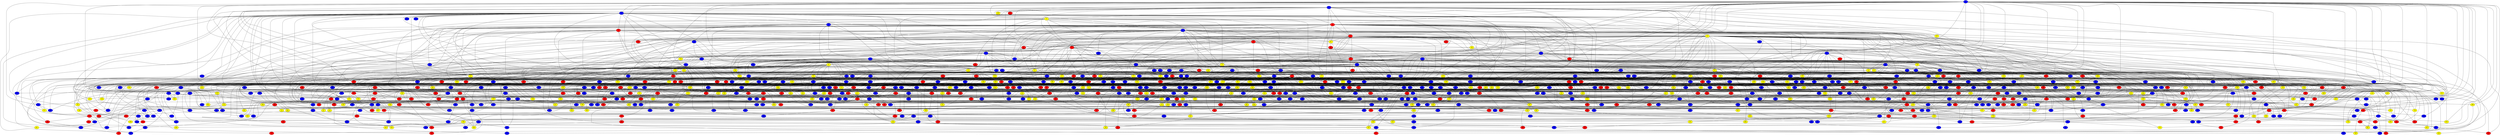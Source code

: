 graph {
0 [style = filled fillcolor = blue];
1 [style = filled fillcolor = blue];
2 [style = filled fillcolor = blue];
3 [style = filled fillcolor = yellow];
4 [style = filled fillcolor = red];
5 [style = filled fillcolor = blue];
6 [style = filled fillcolor = yellow];
7 [style = filled fillcolor = blue];
8 [style = filled fillcolor = red];
9 [style = filled fillcolor = red];
10 [style = filled fillcolor = blue];
11 [style = filled fillcolor = yellow];
12 [style = filled fillcolor = yellow];
13 [style = filled fillcolor = red];
14 [style = filled fillcolor = red];
15 [style = filled fillcolor = yellow];
16 [style = filled fillcolor = blue];
17 [style = filled fillcolor = red];
18 [style = filled fillcolor = blue];
19 [style = filled fillcolor = blue];
20 [style = filled fillcolor = blue];
21 [style = filled fillcolor = yellow];
22 [style = filled fillcolor = blue];
23 [style = filled fillcolor = red];
24 [style = filled fillcolor = blue];
25 [style = filled fillcolor = red];
26 [style = filled fillcolor = blue];
27 [style = filled fillcolor = blue];
28 [style = filled fillcolor = blue];
29 [style = filled fillcolor = blue];
30 [style = filled fillcolor = blue];
31 [style = filled fillcolor = yellow];
32 [style = filled fillcolor = red];
33 [style = filled fillcolor = yellow];
34 [style = filled fillcolor = blue];
35 [style = filled fillcolor = blue];
36 [style = filled fillcolor = blue];
37 [style = filled fillcolor = blue];
38 [style = filled fillcolor = blue];
39 [style = filled fillcolor = blue];
40 [style = filled fillcolor = yellow];
41 [style = filled fillcolor = yellow];
42 [style = filled fillcolor = blue];
43 [style = filled fillcolor = yellow];
44 [style = filled fillcolor = blue];
45 [style = filled fillcolor = red];
46 [style = filled fillcolor = blue];
47 [style = filled fillcolor = red];
48 [style = filled fillcolor = blue];
49 [style = filled fillcolor = red];
50 [style = filled fillcolor = yellow];
51 [style = filled fillcolor = blue];
52 [style = filled fillcolor = blue];
53 [style = filled fillcolor = yellow];
54 [style = filled fillcolor = red];
55 [style = filled fillcolor = yellow];
56 [style = filled fillcolor = yellow];
57 [style = filled fillcolor = blue];
58 [style = filled fillcolor = red];
59 [style = filled fillcolor = red];
60 [style = filled fillcolor = blue];
61 [style = filled fillcolor = red];
62 [style = filled fillcolor = blue];
63 [style = filled fillcolor = yellow];
64 [style = filled fillcolor = red];
65 [style = filled fillcolor = red];
66 [style = filled fillcolor = yellow];
67 [style = filled fillcolor = blue];
68 [style = filled fillcolor = blue];
69 [style = filled fillcolor = yellow];
70 [style = filled fillcolor = blue];
71 [style = filled fillcolor = red];
72 [style = filled fillcolor = red];
73 [style = filled fillcolor = yellow];
74 [style = filled fillcolor = blue];
75 [style = filled fillcolor = yellow];
76 [style = filled fillcolor = blue];
77 [style = filled fillcolor = red];
78 [style = filled fillcolor = blue];
79 [style = filled fillcolor = blue];
80 [style = filled fillcolor = yellow];
81 [style = filled fillcolor = yellow];
82 [style = filled fillcolor = yellow];
83 [style = filled fillcolor = blue];
84 [style = filled fillcolor = blue];
85 [style = filled fillcolor = red];
86 [style = filled fillcolor = blue];
87 [style = filled fillcolor = red];
88 [style = filled fillcolor = blue];
89 [style = filled fillcolor = red];
90 [style = filled fillcolor = yellow];
91 [style = filled fillcolor = yellow];
92 [style = filled fillcolor = blue];
93 [style = filled fillcolor = yellow];
94 [style = filled fillcolor = red];
95 [style = filled fillcolor = red];
96 [style = filled fillcolor = blue];
97 [style = filled fillcolor = yellow];
98 [style = filled fillcolor = blue];
99 [style = filled fillcolor = red];
100 [style = filled fillcolor = red];
101 [style = filled fillcolor = red];
102 [style = filled fillcolor = yellow];
103 [style = filled fillcolor = yellow];
104 [style = filled fillcolor = red];
105 [style = filled fillcolor = blue];
106 [style = filled fillcolor = red];
107 [style = filled fillcolor = yellow];
108 [style = filled fillcolor = yellow];
109 [style = filled fillcolor = red];
110 [style = filled fillcolor = yellow];
111 [style = filled fillcolor = red];
112 [style = filled fillcolor = red];
113 [style = filled fillcolor = blue];
114 [style = filled fillcolor = red];
115 [style = filled fillcolor = blue];
116 [style = filled fillcolor = blue];
117 [style = filled fillcolor = yellow];
118 [style = filled fillcolor = blue];
119 [style = filled fillcolor = blue];
120 [style = filled fillcolor = red];
121 [style = filled fillcolor = yellow];
122 [style = filled fillcolor = blue];
123 [style = filled fillcolor = yellow];
124 [style = filled fillcolor = blue];
125 [style = filled fillcolor = blue];
126 [style = filled fillcolor = red];
127 [style = filled fillcolor = blue];
128 [style = filled fillcolor = blue];
129 [style = filled fillcolor = blue];
130 [style = filled fillcolor = blue];
131 [style = filled fillcolor = blue];
132 [style = filled fillcolor = blue];
133 [style = filled fillcolor = blue];
134 [style = filled fillcolor = blue];
135 [style = filled fillcolor = blue];
136 [style = filled fillcolor = blue];
137 [style = filled fillcolor = red];
138 [style = filled fillcolor = red];
139 [style = filled fillcolor = blue];
140 [style = filled fillcolor = yellow];
141 [style = filled fillcolor = blue];
142 [style = filled fillcolor = red];
143 [style = filled fillcolor = yellow];
144 [style = filled fillcolor = yellow];
145 [style = filled fillcolor = red];
146 [style = filled fillcolor = blue];
147 [style = filled fillcolor = red];
148 [style = filled fillcolor = yellow];
149 [style = filled fillcolor = yellow];
150 [style = filled fillcolor = blue];
151 [style = filled fillcolor = blue];
152 [style = filled fillcolor = yellow];
153 [style = filled fillcolor = blue];
154 [style = filled fillcolor = yellow];
155 [style = filled fillcolor = blue];
156 [style = filled fillcolor = blue];
157 [style = filled fillcolor = blue];
158 [style = filled fillcolor = red];
159 [style = filled fillcolor = red];
160 [style = filled fillcolor = yellow];
161 [style = filled fillcolor = blue];
162 [style = filled fillcolor = yellow];
163 [style = filled fillcolor = red];
164 [style = filled fillcolor = red];
165 [style = filled fillcolor = red];
166 [style = filled fillcolor = yellow];
167 [style = filled fillcolor = yellow];
168 [style = filled fillcolor = red];
169 [style = filled fillcolor = blue];
170 [style = filled fillcolor = blue];
171 [style = filled fillcolor = red];
172 [style = filled fillcolor = yellow];
173 [style = filled fillcolor = blue];
174 [style = filled fillcolor = yellow];
175 [style = filled fillcolor = blue];
176 [style = filled fillcolor = blue];
177 [style = filled fillcolor = blue];
178 [style = filled fillcolor = blue];
179 [style = filled fillcolor = blue];
180 [style = filled fillcolor = blue];
181 [style = filled fillcolor = blue];
182 [style = filled fillcolor = red];
183 [style = filled fillcolor = yellow];
184 [style = filled fillcolor = yellow];
185 [style = filled fillcolor = red];
186 [style = filled fillcolor = red];
187 [style = filled fillcolor = yellow];
188 [style = filled fillcolor = blue];
189 [style = filled fillcolor = red];
190 [style = filled fillcolor = blue];
191 [style = filled fillcolor = blue];
192 [style = filled fillcolor = blue];
193 [style = filled fillcolor = red];
194 [style = filled fillcolor = blue];
195 [style = filled fillcolor = red];
196 [style = filled fillcolor = yellow];
197 [style = filled fillcolor = blue];
198 [style = filled fillcolor = red];
199 [style = filled fillcolor = blue];
200 [style = filled fillcolor = red];
201 [style = filled fillcolor = blue];
202 [style = filled fillcolor = red];
203 [style = filled fillcolor = blue];
204 [style = filled fillcolor = red];
205 [style = filled fillcolor = blue];
206 [style = filled fillcolor = yellow];
207 [style = filled fillcolor = red];
208 [style = filled fillcolor = blue];
209 [style = filled fillcolor = red];
210 [style = filled fillcolor = yellow];
211 [style = filled fillcolor = blue];
212 [style = filled fillcolor = yellow];
213 [style = filled fillcolor = blue];
214 [style = filled fillcolor = blue];
215 [style = filled fillcolor = blue];
216 [style = filled fillcolor = blue];
217 [style = filled fillcolor = yellow];
218 [style = filled fillcolor = blue];
219 [style = filled fillcolor = yellow];
220 [style = filled fillcolor = blue];
221 [style = filled fillcolor = yellow];
222 [style = filled fillcolor = blue];
223 [style = filled fillcolor = blue];
224 [style = filled fillcolor = blue];
225 [style = filled fillcolor = blue];
226 [style = filled fillcolor = blue];
227 [style = filled fillcolor = blue];
228 [style = filled fillcolor = yellow];
229 [style = filled fillcolor = yellow];
230 [style = filled fillcolor = blue];
231 [style = filled fillcolor = blue];
232 [style = filled fillcolor = yellow];
233 [style = filled fillcolor = blue];
234 [style = filled fillcolor = blue];
235 [style = filled fillcolor = yellow];
236 [style = filled fillcolor = blue];
237 [style = filled fillcolor = blue];
238 [style = filled fillcolor = blue];
239 [style = filled fillcolor = blue];
240 [style = filled fillcolor = red];
241 [style = filled fillcolor = blue];
242 [style = filled fillcolor = blue];
243 [style = filled fillcolor = yellow];
244 [style = filled fillcolor = yellow];
245 [style = filled fillcolor = red];
246 [style = filled fillcolor = blue];
247 [style = filled fillcolor = yellow];
248 [style = filled fillcolor = blue];
249 [style = filled fillcolor = blue];
250 [style = filled fillcolor = red];
251 [style = filled fillcolor = blue];
252 [style = filled fillcolor = yellow];
253 [style = filled fillcolor = blue];
254 [style = filled fillcolor = yellow];
255 [style = filled fillcolor = red];
256 [style = filled fillcolor = yellow];
257 [style = filled fillcolor = yellow];
258 [style = filled fillcolor = yellow];
259 [style = filled fillcolor = yellow];
260 [style = filled fillcolor = blue];
261 [style = filled fillcolor = blue];
262 [style = filled fillcolor = blue];
263 [style = filled fillcolor = yellow];
264 [style = filled fillcolor = yellow];
265 [style = filled fillcolor = blue];
266 [style = filled fillcolor = blue];
267 [style = filled fillcolor = yellow];
268 [style = filled fillcolor = red];
269 [style = filled fillcolor = blue];
270 [style = filled fillcolor = blue];
271 [style = filled fillcolor = blue];
272 [style = filled fillcolor = blue];
273 [style = filled fillcolor = yellow];
274 [style = filled fillcolor = yellow];
275 [style = filled fillcolor = blue];
276 [style = filled fillcolor = yellow];
277 [style = filled fillcolor = red];
278 [style = filled fillcolor = red];
279 [style = filled fillcolor = yellow];
280 [style = filled fillcolor = yellow];
281 [style = filled fillcolor = blue];
282 [style = filled fillcolor = red];
283 [style = filled fillcolor = yellow];
284 [style = filled fillcolor = blue];
285 [style = filled fillcolor = blue];
286 [style = filled fillcolor = red];
287 [style = filled fillcolor = red];
288 [style = filled fillcolor = yellow];
289 [style = filled fillcolor = yellow];
290 [style = filled fillcolor = red];
291 [style = filled fillcolor = red];
292 [style = filled fillcolor = blue];
293 [style = filled fillcolor = yellow];
294 [style = filled fillcolor = blue];
295 [style = filled fillcolor = yellow];
296 [style = filled fillcolor = yellow];
297 [style = filled fillcolor = blue];
298 [style = filled fillcolor = blue];
299 [style = filled fillcolor = blue];
300 [style = filled fillcolor = blue];
301 [style = filled fillcolor = red];
302 [style = filled fillcolor = blue];
303 [style = filled fillcolor = red];
304 [style = filled fillcolor = blue];
305 [style = filled fillcolor = blue];
306 [style = filled fillcolor = red];
307 [style = filled fillcolor = blue];
308 [style = filled fillcolor = blue];
309 [style = filled fillcolor = yellow];
310 [style = filled fillcolor = blue];
311 [style = filled fillcolor = red];
312 [style = filled fillcolor = blue];
313 [style = filled fillcolor = yellow];
314 [style = filled fillcolor = blue];
315 [style = filled fillcolor = blue];
316 [style = filled fillcolor = blue];
317 [style = filled fillcolor = yellow];
318 [style = filled fillcolor = yellow];
319 [style = filled fillcolor = blue];
320 [style = filled fillcolor = yellow];
321 [style = filled fillcolor = blue];
322 [style = filled fillcolor = blue];
323 [style = filled fillcolor = red];
324 [style = filled fillcolor = blue];
325 [style = filled fillcolor = blue];
326 [style = filled fillcolor = blue];
327 [style = filled fillcolor = blue];
328 [style = filled fillcolor = blue];
329 [style = filled fillcolor = blue];
330 [style = filled fillcolor = red];
331 [style = filled fillcolor = yellow];
332 [style = filled fillcolor = blue];
333 [style = filled fillcolor = yellow];
334 [style = filled fillcolor = blue];
335 [style = filled fillcolor = red];
336 [style = filled fillcolor = red];
337 [style = filled fillcolor = blue];
338 [style = filled fillcolor = yellow];
339 [style = filled fillcolor = red];
340 [style = filled fillcolor = red];
341 [style = filled fillcolor = red];
342 [style = filled fillcolor = blue];
343 [style = filled fillcolor = blue];
344 [style = filled fillcolor = blue];
345 [style = filled fillcolor = red];
346 [style = filled fillcolor = blue];
347 [style = filled fillcolor = red];
348 [style = filled fillcolor = blue];
349 [style = filled fillcolor = blue];
350 [style = filled fillcolor = red];
351 [style = filled fillcolor = yellow];
352 [style = filled fillcolor = blue];
353 [style = filled fillcolor = yellow];
354 [style = filled fillcolor = yellow];
355 [style = filled fillcolor = blue];
356 [style = filled fillcolor = yellow];
357 [style = filled fillcolor = blue];
358 [style = filled fillcolor = blue];
359 [style = filled fillcolor = blue];
360 [style = filled fillcolor = red];
361 [style = filled fillcolor = blue];
362 [style = filled fillcolor = blue];
363 [style = filled fillcolor = blue];
364 [style = filled fillcolor = yellow];
365 [style = filled fillcolor = red];
366 [style = filled fillcolor = blue];
367 [style = filled fillcolor = yellow];
368 [style = filled fillcolor = blue];
369 [style = filled fillcolor = blue];
370 [style = filled fillcolor = red];
371 [style = filled fillcolor = yellow];
372 [style = filled fillcolor = red];
373 [style = filled fillcolor = yellow];
374 [style = filled fillcolor = blue];
375 [style = filled fillcolor = red];
376 [style = filled fillcolor = yellow];
377 [style = filled fillcolor = blue];
378 [style = filled fillcolor = yellow];
379 [style = filled fillcolor = red];
380 [style = filled fillcolor = red];
381 [style = filled fillcolor = blue];
382 [style = filled fillcolor = yellow];
383 [style = filled fillcolor = red];
384 [style = filled fillcolor = blue];
385 [style = filled fillcolor = yellow];
386 [style = filled fillcolor = red];
387 [style = filled fillcolor = blue];
388 [style = filled fillcolor = red];
389 [style = filled fillcolor = blue];
390 [style = filled fillcolor = yellow];
391 [style = filled fillcolor = red];
392 [style = filled fillcolor = red];
393 [style = filled fillcolor = yellow];
394 [style = filled fillcolor = blue];
395 [style = filled fillcolor = yellow];
396 [style = filled fillcolor = red];
397 [style = filled fillcolor = blue];
398 [style = filled fillcolor = blue];
399 [style = filled fillcolor = yellow];
400 [style = filled fillcolor = blue];
401 [style = filled fillcolor = red];
402 [style = filled fillcolor = yellow];
403 [style = filled fillcolor = blue];
404 [style = filled fillcolor = red];
405 [style = filled fillcolor = blue];
406 [style = filled fillcolor = blue];
407 [style = filled fillcolor = yellow];
408 [style = filled fillcolor = red];
409 [style = filled fillcolor = blue];
410 [style = filled fillcolor = blue];
411 [style = filled fillcolor = blue];
412 [style = filled fillcolor = blue];
413 [style = filled fillcolor = yellow];
414 [style = filled fillcolor = blue];
415 [style = filled fillcolor = yellow];
416 [style = filled fillcolor = blue];
417 [style = filled fillcolor = yellow];
418 [style = filled fillcolor = blue];
419 [style = filled fillcolor = blue];
420 [style = filled fillcolor = red];
421 [style = filled fillcolor = yellow];
422 [style = filled fillcolor = blue];
423 [style = filled fillcolor = red];
424 [style = filled fillcolor = yellow];
425 [style = filled fillcolor = red];
426 [style = filled fillcolor = red];
427 [style = filled fillcolor = yellow];
428 [style = filled fillcolor = red];
429 [style = filled fillcolor = blue];
430 [style = filled fillcolor = red];
431 [style = filled fillcolor = yellow];
432 [style = filled fillcolor = blue];
433 [style = filled fillcolor = red];
434 [style = filled fillcolor = red];
435 [style = filled fillcolor = red];
436 [style = filled fillcolor = yellow];
437 [style = filled fillcolor = yellow];
438 [style = filled fillcolor = red];
439 [style = filled fillcolor = blue];
440 [style = filled fillcolor = blue];
441 [style = filled fillcolor = blue];
442 [style = filled fillcolor = blue];
443 [style = filled fillcolor = yellow];
444 [style = filled fillcolor = red];
445 [style = filled fillcolor = yellow];
446 [style = filled fillcolor = yellow];
447 [style = filled fillcolor = blue];
448 [style = filled fillcolor = blue];
449 [style = filled fillcolor = red];
450 [style = filled fillcolor = red];
451 [style = filled fillcolor = blue];
452 [style = filled fillcolor = yellow];
453 [style = filled fillcolor = red];
454 [style = filled fillcolor = red];
455 [style = filled fillcolor = yellow];
456 [style = filled fillcolor = red];
457 [style = filled fillcolor = blue];
458 [style = filled fillcolor = blue];
459 [style = filled fillcolor = red];
460 [style = filled fillcolor = blue];
461 [style = filled fillcolor = yellow];
462 [style = filled fillcolor = blue];
463 [style = filled fillcolor = red];
464 [style = filled fillcolor = blue];
465 [style = filled fillcolor = yellow];
466 [style = filled fillcolor = red];
467 [style = filled fillcolor = blue];
468 [style = filled fillcolor = red];
469 [style = filled fillcolor = red];
470 [style = filled fillcolor = blue];
471 [style = filled fillcolor = yellow];
472 [style = filled fillcolor = blue];
473 [style = filled fillcolor = blue];
474 [style = filled fillcolor = red];
475 [style = filled fillcolor = blue];
476 [style = filled fillcolor = yellow];
477 [style = filled fillcolor = blue];
478 [style = filled fillcolor = blue];
479 [style = filled fillcolor = yellow];
480 [style = filled fillcolor = blue];
481 [style = filled fillcolor = blue];
482 [style = filled fillcolor = blue];
483 [style = filled fillcolor = blue];
484 [style = filled fillcolor = blue];
485 [style = filled fillcolor = yellow];
486 [style = filled fillcolor = yellow];
487 [style = filled fillcolor = blue];
488 [style = filled fillcolor = blue];
489 [style = filled fillcolor = blue];
490 [style = filled fillcolor = red];
491 [style = filled fillcolor = blue];
492 [style = filled fillcolor = blue];
493 [style = filled fillcolor = yellow];
494 [style = filled fillcolor = blue];
495 [style = filled fillcolor = blue];
496 [style = filled fillcolor = yellow];
497 [style = filled fillcolor = red];
498 [style = filled fillcolor = blue];
499 [style = filled fillcolor = yellow];
500 [style = filled fillcolor = red];
501 [style = filled fillcolor = blue];
502 [style = filled fillcolor = yellow];
503 [style = filled fillcolor = blue];
504 [style = filled fillcolor = blue];
505 [style = filled fillcolor = blue];
506 [style = filled fillcolor = red];
507 [style = filled fillcolor = blue];
508 [style = filled fillcolor = red];
509 [style = filled fillcolor = yellow];
510 [style = filled fillcolor = blue];
511 [style = filled fillcolor = blue];
512 [style = filled fillcolor = yellow];
513 [style = filled fillcolor = blue];
514 [style = filled fillcolor = red];
515 [style = filled fillcolor = yellow];
516 [style = filled fillcolor = yellow];
517 [style = filled fillcolor = yellow];
518 [style = filled fillcolor = yellow];
519 [style = filled fillcolor = yellow];
520 [style = filled fillcolor = blue];
521 [style = filled fillcolor = red];
522 [style = filled fillcolor = blue];
523 [style = filled fillcolor = yellow];
524 [style = filled fillcolor = red];
525 [style = filled fillcolor = blue];
526 [style = filled fillcolor = red];
527 [style = filled fillcolor = yellow];
528 [style = filled fillcolor = yellow];
529 [style = filled fillcolor = red];
530 [style = filled fillcolor = red];
531 [style = filled fillcolor = blue];
532 [style = filled fillcolor = red];
533 [style = filled fillcolor = yellow];
534 [style = filled fillcolor = yellow];
535 [style = filled fillcolor = red];
536 [style = filled fillcolor = yellow];
537 [style = filled fillcolor = yellow];
538 [style = filled fillcolor = red];
539 [style = filled fillcolor = red];
540 [style = filled fillcolor = red];
541 [style = filled fillcolor = blue];
542 [style = filled fillcolor = red];
543 [style = filled fillcolor = blue];
544 [style = filled fillcolor = blue];
545 [style = filled fillcolor = blue];
546 [style = filled fillcolor = blue];
547 [style = filled fillcolor = yellow];
548 [style = filled fillcolor = red];
549 [style = filled fillcolor = yellow];
550 [style = filled fillcolor = yellow];
551 [style = filled fillcolor = yellow];
552 [style = filled fillcolor = red];
553 [style = filled fillcolor = blue];
554 [style = filled fillcolor = yellow];
555 [style = filled fillcolor = red];
556 [style = filled fillcolor = blue];
557 [style = filled fillcolor = yellow];
558 [style = filled fillcolor = yellow];
559 [style = filled fillcolor = red];
560 [style = filled fillcolor = blue];
561 [style = filled fillcolor = yellow];
562 [style = filled fillcolor = red];
563 [style = filled fillcolor = red];
564 [style = filled fillcolor = blue];
565 [style = filled fillcolor = red];
566 [style = filled fillcolor = blue];
567 [style = filled fillcolor = blue];
568 [style = filled fillcolor = yellow];
569 [style = filled fillcolor = yellow];
570 [style = filled fillcolor = blue];
571 [style = filled fillcolor = red];
572 [style = filled fillcolor = red];
573 [style = filled fillcolor = blue];
574 [style = filled fillcolor = blue];
575 [style = filled fillcolor = yellow];
576 [style = filled fillcolor = blue];
577 [style = filled fillcolor = blue];
578 [style = filled fillcolor = blue];
579 [style = filled fillcolor = blue];
580 [style = filled fillcolor = blue];
581 [style = filled fillcolor = blue];
582 [style = filled fillcolor = red];
583 [style = filled fillcolor = blue];
584 [style = filled fillcolor = blue];
585 [style = filled fillcolor = blue];
586 [style = filled fillcolor = yellow];
587 [style = filled fillcolor = red];
588 [style = filled fillcolor = blue];
589 [style = filled fillcolor = blue];
590 [style = filled fillcolor = red];
591 [style = filled fillcolor = blue];
592 [style = filled fillcolor = red];
593 [style = filled fillcolor = blue];
594 [style = filled fillcolor = blue];
595 [style = filled fillcolor = yellow];
596 [style = filled fillcolor = yellow];
597 [style = filled fillcolor = red];
598 [style = filled fillcolor = red];
599 [style = filled fillcolor = red];
600 [style = filled fillcolor = blue];
601 [style = filled fillcolor = blue];
602 [style = filled fillcolor = red];
603 [style = filled fillcolor = yellow];
604 [style = filled fillcolor = red];
605 [style = filled fillcolor = red];
606 [style = filled fillcolor = yellow];
607 [style = filled fillcolor = yellow];
608 [style = filled fillcolor = yellow];
609 [style = filled fillcolor = yellow];
610 [style = filled fillcolor = blue];
611 [style = filled fillcolor = yellow];
612 [style = filled fillcolor = blue];
613 [style = filled fillcolor = yellow];
614 [style = filled fillcolor = blue];
615 [style = filled fillcolor = red];
616 [style = filled fillcolor = red];
617 [style = filled fillcolor = yellow];
618 [style = filled fillcolor = blue];
619 [style = filled fillcolor = yellow];
620 [style = filled fillcolor = yellow];
621 [style = filled fillcolor = blue];
622 [style = filled fillcolor = yellow];
623 [style = filled fillcolor = blue];
624 [style = filled fillcolor = blue];
625 [style = filled fillcolor = blue];
626 [style = filled fillcolor = blue];
627 [style = filled fillcolor = yellow];
628 [style = filled fillcolor = blue];
629 [style = filled fillcolor = red];
630 [style = filled fillcolor = red];
631 [style = filled fillcolor = blue];
632 [style = filled fillcolor = red];
633 [style = filled fillcolor = red];
634 [style = filled fillcolor = blue];
635 [style = filled fillcolor = yellow];
636 [style = filled fillcolor = yellow];
637 [style = filled fillcolor = blue];
638 [style = filled fillcolor = blue];
639 [style = filled fillcolor = blue];
640 [style = filled fillcolor = yellow];
641 [style = filled fillcolor = red];
642 [style = filled fillcolor = red];
643 [style = filled fillcolor = yellow];
644 [style = filled fillcolor = blue];
645 [style = filled fillcolor = blue];
646 [style = filled fillcolor = yellow];
647 [style = filled fillcolor = blue];
648 [style = filled fillcolor = yellow];
649 [style = filled fillcolor = red];
650 [style = filled fillcolor = blue];
651 [style = filled fillcolor = red];
652 [style = filled fillcolor = yellow];
653 [style = filled fillcolor = red];
654 [style = filled fillcolor = red];
655 [style = filled fillcolor = yellow];
656 [style = filled fillcolor = yellow];
657 [style = filled fillcolor = blue];
658 [style = filled fillcolor = red];
659 [style = filled fillcolor = red];
660 [style = filled fillcolor = blue];
661 [style = filled fillcolor = blue];
662 [style = filled fillcolor = blue];
663 [style = filled fillcolor = yellow];
664 [style = filled fillcolor = blue];
665 [style = filled fillcolor = blue];
666 [style = filled fillcolor = blue];
667 [style = filled fillcolor = blue];
668 [style = filled fillcolor = blue];
669 [style = filled fillcolor = blue];
670 [style = filled fillcolor = blue];
671 [style = filled fillcolor = yellow];
672 [style = filled fillcolor = blue];
673 [style = filled fillcolor = yellow];
674 [style = filled fillcolor = red];
675 [style = filled fillcolor = blue];
676 [style = filled fillcolor = blue];
677 [style = filled fillcolor = red];
678 [style = filled fillcolor = red];
679 [style = filled fillcolor = blue];
680 [style = filled fillcolor = red];
681 [style = filled fillcolor = red];
682 [style = filled fillcolor = blue];
683 [style = filled fillcolor = red];
684 [style = filled fillcolor = blue];
685 [style = filled fillcolor = blue];
686 [style = filled fillcolor = blue];
687 [style = filled fillcolor = red];
688 [style = filled fillcolor = yellow];
689 [style = filled fillcolor = red];
690 [style = filled fillcolor = blue];
691 [style = filled fillcolor = yellow];
692 [style = filled fillcolor = yellow];
693 [style = filled fillcolor = blue];
694 [style = filled fillcolor = blue];
695 [style = filled fillcolor = red];
696 [style = filled fillcolor = blue];
697 [style = filled fillcolor = blue];
698 [style = filled fillcolor = red];
699 [style = filled fillcolor = red];
700 [style = filled fillcolor = yellow];
701 [style = filled fillcolor = red];
702 [style = filled fillcolor = red];
703 [style = filled fillcolor = blue];
704 [style = filled fillcolor = blue];
705 [style = filled fillcolor = yellow];
706 [style = filled fillcolor = blue];
707 [style = filled fillcolor = blue];
708 [style = filled fillcolor = blue];
709 [style = filled fillcolor = blue];
710 [style = filled fillcolor = blue];
711 [style = filled fillcolor = yellow];
712 [style = filled fillcolor = yellow];
713 [style = filled fillcolor = red];
714 [style = filled fillcolor = blue];
715 [style = filled fillcolor = yellow];
716 [style = filled fillcolor = yellow];
717 [style = filled fillcolor = blue];
718 [style = filled fillcolor = yellow];
719 [style = filled fillcolor = blue];
720 [style = filled fillcolor = blue];
721 [style = filled fillcolor = yellow];
722 [style = filled fillcolor = red];
723 [style = filled fillcolor = blue];
724 [style = filled fillcolor = yellow];
725 [style = filled fillcolor = yellow];
726 [style = filled fillcolor = blue];
727 [style = filled fillcolor = blue];
728 [style = filled fillcolor = yellow];
729 [style = filled fillcolor = blue];
730 [style = filled fillcolor = blue];
731 [style = filled fillcolor = red];
732 [style = filled fillcolor = blue];
733 [style = filled fillcolor = yellow];
734 [style = filled fillcolor = blue];
735 [style = filled fillcolor = red];
736 [style = filled fillcolor = red];
737 [style = filled fillcolor = blue];
738 [style = filled fillcolor = yellow];
739 [style = filled fillcolor = red];
740 [style = filled fillcolor = red];
741 [style = filled fillcolor = yellow];
742 [style = filled fillcolor = red];
743 [style = filled fillcolor = blue];
744 [style = filled fillcolor = blue];
745 [style = filled fillcolor = red];
746 [style = filled fillcolor = yellow];
747 [style = filled fillcolor = blue];
748 [style = filled fillcolor = blue];
749 [style = filled fillcolor = red];
750 [style = filled fillcolor = blue];
751 [style = filled fillcolor = yellow];
752 [style = filled fillcolor = yellow];
753 [style = filled fillcolor = blue];
754 [style = filled fillcolor = red];
755 [style = filled fillcolor = red];
756 [style = filled fillcolor = red];
757 [style = filled fillcolor = blue];
758 [style = filled fillcolor = yellow];
759 [style = filled fillcolor = yellow];
760 [style = filled fillcolor = yellow];
761 [style = filled fillcolor = blue];
762 [style = filled fillcolor = blue];
763 [style = filled fillcolor = blue];
764 [style = filled fillcolor = yellow];
765 [style = filled fillcolor = red];
766 [style = filled fillcolor = yellow];
767 [style = filled fillcolor = blue];
768 [style = filled fillcolor = yellow];
769 [style = filled fillcolor = blue];
770 [style = filled fillcolor = red];
771 [style = filled fillcolor = blue];
772 [style = filled fillcolor = yellow];
773 [style = filled fillcolor = blue];
774 [style = filled fillcolor = blue];
775 [style = filled fillcolor = red];
776 [style = filled fillcolor = red];
777 [style = filled fillcolor = blue];
778 [style = filled fillcolor = blue];
779 [style = filled fillcolor = red];
780 [style = filled fillcolor = yellow];
781 [style = filled fillcolor = blue];
782 [style = filled fillcolor = blue];
783 [style = filled fillcolor = yellow];
784 [style = filled fillcolor = blue];
785 [style = filled fillcolor = red];
786 [style = filled fillcolor = yellow];
787 [style = filled fillcolor = red];
788 [style = filled fillcolor = blue];
789 [style = filled fillcolor = blue];
790 [style = filled fillcolor = blue];
791 [style = filled fillcolor = red];
792 [style = filled fillcolor = red];
793 [style = filled fillcolor = blue];
794 [style = filled fillcolor = blue];
795 [style = filled fillcolor = blue];
796 [style = filled fillcolor = blue];
797 [style = filled fillcolor = yellow];
798 [style = filled fillcolor = blue];
799 [style = filled fillcolor = blue];
800 [style = filled fillcolor = blue];
801 [style = filled fillcolor = yellow];
802 [style = filled fillcolor = red];
803 [style = filled fillcolor = yellow];
804 [style = filled fillcolor = yellow];
805 [style = filled fillcolor = blue];
806 [style = filled fillcolor = yellow];
807 [style = filled fillcolor = yellow];
808 [style = filled fillcolor = blue];
809 [style = filled fillcolor = blue];
810 [style = filled fillcolor = blue];
811 [style = filled fillcolor = yellow];
812 [style = filled fillcolor = blue];
813 [style = filled fillcolor = red];
814 [style = filled fillcolor = yellow];
815 [style = filled fillcolor = blue];
816 [style = filled fillcolor = red];
817 [style = filled fillcolor = red];
818 [style = filled fillcolor = red];
819 [style = filled fillcolor = blue];
820 [style = filled fillcolor = blue];
821 [style = filled fillcolor = red];
822 [style = filled fillcolor = blue];
823 [style = filled fillcolor = blue];
824 [style = filled fillcolor = blue];
825 [style = filled fillcolor = blue];
826 [style = filled fillcolor = blue];
827 [style = filled fillcolor = blue];
828 [style = filled fillcolor = blue];
829 [style = filled fillcolor = red];
830 [style = filled fillcolor = yellow];
831 [style = filled fillcolor = yellow];
832 [style = filled fillcolor = yellow];
833 [style = filled fillcolor = blue];
834 [style = filled fillcolor = blue];
835 [style = filled fillcolor = red];
836 [style = filled fillcolor = yellow];
837 [style = filled fillcolor = red];
838 [style = filled fillcolor = blue];
839 [style = filled fillcolor = blue];
840 [style = filled fillcolor = blue];
841 [style = filled fillcolor = blue];
842 [style = filled fillcolor = blue];
843 [style = filled fillcolor = yellow];
844 [style = filled fillcolor = blue];
845 [style = filled fillcolor = yellow];
846 [style = filled fillcolor = yellow];
847 [style = filled fillcolor = blue];
848 [style = filled fillcolor = blue];
849 [style = filled fillcolor = yellow];
850 [style = filled fillcolor = red];
851 [style = filled fillcolor = blue];
852 [style = filled fillcolor = red];
853 [style = filled fillcolor = yellow];
854 [style = filled fillcolor = blue];
0 -- 5;
0 -- 19;
0 -- 22;
0 -- 23;
0 -- 26;
0 -- 31;
0 -- 35;
0 -- 49;
0 -- 52;
0 -- 85;
0 -- 108;
0 -- 150;
0 -- 157;
0 -- 172;
0 -- 185;
0 -- 188;
0 -- 190;
0 -- 198;
0 -- 242;
0 -- 295;
0 -- 314;
0 -- 330;
0 -- 354;
0 -- 355;
0 -- 392;
0 -- 423;
0 -- 433;
0 -- 453;
0 -- 463;
0 -- 464;
0 -- 499;
0 -- 512;
0 -- 4;
0 -- 3;
0 -- 2;
0 -- 1;
0 -- 557;
0 -- 606;
0 -- 619;
0 -- 622;
0 -- 684;
0 -- 707;
0 -- 735;
0 -- 740;
0 -- 744;
0 -- 763;
0 -- 817;
1 -- 2;
1 -- 3;
1 -- 4;
1 -- 9;
1 -- 11;
1 -- 14;
1 -- 17;
1 -- 74;
1 -- 121;
1 -- 124;
1 -- 128;
1 -- 148;
1 -- 215;
1 -- 228;
1 -- 244;
1 -- 291;
1 -- 365;
1 -- 380;
1 -- 440;
1 -- 515;
1 -- 547;
1 -- 569;
1 -- 669;
1 -- 728;
1 -- 732;
1 -- 803;
1 -- 821;
2 -- 3;
2 -- 4;
2 -- 7;
2 -- 8;
2 -- 10;
2 -- 15;
2 -- 18;
2 -- 27;
2 -- 28;
2 -- 34;
2 -- 43;
2 -- 47;
2 -- 48;
2 -- 52;
2 -- 81;
2 -- 107;
2 -- 112;
2 -- 113;
2 -- 133;
2 -- 135;
2 -- 139;
2 -- 155;
2 -- 158;
2 -- 164;
2 -- 167;
2 -- 177;
2 -- 187;
2 -- 189;
2 -- 208;
2 -- 211;
2 -- 216;
2 -- 217;
2 -- 218;
2 -- 238;
2 -- 259;
2 -- 268;
2 -- 274;
2 -- 349;
2 -- 358;
2 -- 415;
2 -- 462;
2 -- 483;
2 -- 543;
2 -- 560;
2 -- 632;
2 -- 706;
2 -- 728;
2 -- 757;
2 -- 770;
2 -- 774;
2 -- 810;
3 -- 5;
3 -- 6;
3 -- 7;
3 -- 12;
3 -- 32;
3 -- 76;
3 -- 83;
3 -- 110;
3 -- 122;
3 -- 180;
3 -- 210;
3 -- 352;
3 -- 421;
3 -- 434;
3 -- 457;
3 -- 659;
3 -- 832;
4 -- 5;
4 -- 6;
4 -- 9;
4 -- 11;
4 -- 23;
4 -- 26;
4 -- 29;
4 -- 41;
4 -- 53;
4 -- 73;
4 -- 80;
4 -- 82;
4 -- 99;
4 -- 123;
4 -- 128;
4 -- 141;
4 -- 162;
4 -- 164;
4 -- 165;
4 -- 167;
4 -- 204;
4 -- 232;
4 -- 234;
4 -- 275;
4 -- 317;
4 -- 340;
4 -- 371;
4 -- 377;
4 -- 404;
4 -- 431;
4 -- 442;
4 -- 475;
4 -- 485;
4 -- 548;
4 -- 585;
4 -- 618;
4 -- 626;
4 -- 628;
4 -- 666;
4 -- 852;
5 -- 6;
5 -- 9;
5 -- 12;
5 -- 20;
5 -- 24;
5 -- 28;
5 -- 37;
5 -- 68;
5 -- 76;
5 -- 79;
5 -- 82;
5 -- 87;
5 -- 98;
5 -- 104;
5 -- 107;
5 -- 132;
5 -- 150;
5 -- 174;
5 -- 178;
5 -- 217;
5 -- 229;
5 -- 251;
5 -- 268;
5 -- 302;
5 -- 372;
5 -- 482;
5 -- 511;
5 -- 624;
5 -- 753;
5 -- 800;
5 -- 804;
5 -- 810;
6 -- 37;
6 -- 56;
6 -- 61;
6 -- 63;
6 -- 69;
6 -- 71;
6 -- 88;
6 -- 93;
6 -- 125;
6 -- 157;
6 -- 167;
6 -- 199;
6 -- 219;
6 -- 273;
6 -- 275;
6 -- 312;
6 -- 370;
6 -- 448;
6 -- 496;
6 -- 562;
6 -- 692;
6 -- 786;
6 -- 836;
6 -- 841;
6 -- 854;
7 -- 8;
7 -- 13;
7 -- 16;
7 -- 20;
7 -- 23;
7 -- 53;
7 -- 73;
7 -- 120;
7 -- 233;
7 -- 236;
7 -- 256;
7 -- 291;
7 -- 323;
7 -- 340;
7 -- 448;
7 -- 570;
7 -- 760;
7 -- 767;
7 -- 816;
8 -- 11;
8 -- 14;
8 -- 16;
8 -- 39;
8 -- 83;
8 -- 92;
8 -- 111;
8 -- 185;
8 -- 260;
8 -- 307;
8 -- 314;
8 -- 334;
8 -- 337;
8 -- 580;
8 -- 627;
8 -- 729;
8 -- 752;
9 -- 13;
9 -- 14;
9 -- 19;
9 -- 30;
9 -- 39;
9 -- 40;
9 -- 41;
9 -- 45;
9 -- 74;
9 -- 82;
9 -- 85;
9 -- 94;
9 -- 105;
9 -- 115;
9 -- 126;
9 -- 140;
9 -- 143;
9 -- 162;
9 -- 174;
9 -- 191;
9 -- 196;
9 -- 315;
9 -- 320;
9 -- 390;
9 -- 437;
9 -- 492;
9 -- 512;
9 -- 514;
9 -- 571;
9 -- 646;
9 -- 741;
9 -- 746;
9 -- 768;
9 -- 829;
10 -- 20;
10 -- 25;
10 -- 43;
10 -- 67;
10 -- 96;
10 -- 130;
10 -- 161;
10 -- 210;
10 -- 211;
10 -- 227;
10 -- 232;
10 -- 319;
10 -- 410;
10 -- 443;
10 -- 472;
10 -- 531;
10 -- 539;
10 -- 574;
10 -- 647;
10 -- 725;
10 -- 845;
11 -- 13;
11 -- 15;
11 -- 16;
11 -- 29;
11 -- 31;
11 -- 33;
11 -- 37;
11 -- 38;
11 -- 45;
11 -- 50;
11 -- 58;
11 -- 90;
11 -- 96;
11 -- 97;
11 -- 100;
11 -- 114;
11 -- 120;
11 -- 125;
11 -- 136;
11 -- 171;
11 -- 191;
11 -- 194;
11 -- 197;
11 -- 200;
11 -- 203;
11 -- 238;
11 -- 243;
11 -- 268;
11 -- 276;
11 -- 286;
11 -- 293;
11 -- 329;
11 -- 364;
11 -- 401;
11 -- 404;
11 -- 432;
11 -- 436;
11 -- 456;
11 -- 468;
11 -- 507;
11 -- 510;
11 -- 522;
11 -- 526;
11 -- 568;
11 -- 572;
11 -- 582;
11 -- 643;
11 -- 685;
11 -- 759;
11 -- 783;
11 -- 804;
12 -- 25;
12 -- 44;
12 -- 77;
12 -- 88;
12 -- 104;
12 -- 461;
12 -- 493;
12 -- 621;
12 -- 661;
12 -- 734;
12 -- 739;
13 -- 17;
13 -- 24;
13 -- 27;
13 -- 59;
13 -- 77;
13 -- 95;
13 -- 118;
13 -- 124;
13 -- 162;
13 -- 326;
13 -- 365;
13 -- 490;
14 -- 22;
14 -- 42;
14 -- 51;
14 -- 61;
14 -- 71;
14 -- 103;
14 -- 165;
14 -- 176;
14 -- 250;
14 -- 330;
14 -- 346;
14 -- 356;
14 -- 413;
14 -- 420;
14 -- 542;
14 -- 629;
14 -- 631;
14 -- 644;
14 -- 696;
14 -- 712;
14 -- 726;
14 -- 739;
14 -- 764;
15 -- 81;
15 -- 104;
15 -- 115;
15 -- 195;
15 -- 285;
15 -- 383;
15 -- 384;
15 -- 416;
15 -- 547;
15 -- 574;
16 -- 17;
16 -- 18;
16 -- 132;
16 -- 564;
16 -- 658;
17 -- 25;
17 -- 26;
17 -- 60;
17 -- 65;
17 -- 75;
17 -- 89;
17 -- 205;
17 -- 206;
17 -- 288;
17 -- 373;
17 -- 453;
17 -- 461;
17 -- 486;
17 -- 725;
17 -- 742;
17 -- 800;
17 -- 838;
18 -- 29;
18 -- 30;
18 -- 33;
18 -- 55;
18 -- 76;
18 -- 86;
18 -- 175;
18 -- 181;
18 -- 252;
18 -- 280;
18 -- 350;
18 -- 352;
18 -- 468;
18 -- 469;
18 -- 508;
18 -- 577;
18 -- 640;
19 -- 22;
19 -- 28;
19 -- 42;
19 -- 68;
19 -- 69;
19 -- 135;
19 -- 170;
19 -- 278;
19 -- 310;
19 -- 344;
19 -- 496;
19 -- 641;
19 -- 729;
19 -- 731;
20 -- 21;
20 -- 31;
20 -- 46;
20 -- 59;
20 -- 66;
20 -- 86;
20 -- 89;
20 -- 122;
20 -- 264;
20 -- 281;
20 -- 302;
20 -- 311;
20 -- 345;
20 -- 368;
20 -- 382;
20 -- 451;
20 -- 573;
20 -- 607;
20 -- 666;
20 -- 733;
20 -- 751;
20 -- 826;
20 -- 828;
21 -- 30;
21 -- 40;
21 -- 47;
21 -- 50;
21 -- 51;
21 -- 55;
21 -- 57;
21 -- 98;
21 -- 110;
21 -- 148;
21 -- 157;
21 -- 158;
21 -- 168;
21 -- 192;
21 -- 243;
21 -- 269;
21 -- 301;
21 -- 317;
21 -- 373;
21 -- 504;
21 -- 505;
21 -- 589;
21 -- 594;
21 -- 645;
21 -- 682;
21 -- 798;
22 -- 35;
22 -- 50;
22 -- 53;
22 -- 91;
22 -- 117;
22 -- 139;
22 -- 147;
22 -- 183;
22 -- 335;
22 -- 344;
22 -- 402;
22 -- 548;
22 -- 617;
22 -- 685;
23 -- 33;
23 -- 44;
23 -- 47;
23 -- 78;
23 -- 91;
23 -- 93;
23 -- 159;
23 -- 375;
23 -- 394;
23 -- 412;
23 -- 428;
23 -- 523;
23 -- 544;
23 -- 752;
24 -- 51;
24 -- 64;
24 -- 68;
24 -- 87;
24 -- 194;
24 -- 239;
24 -- 250;
24 -- 352;
24 -- 400;
24 -- 423;
24 -- 483;
24 -- 517;
24 -- 570;
24 -- 593;
24 -- 698;
25 -- 73;
25 -- 90;
25 -- 145;
25 -- 159;
25 -- 214;
25 -- 224;
25 -- 309;
25 -- 476;
25 -- 478;
25 -- 529;
26 -- 27;
26 -- 46;
26 -- 58;
26 -- 72;
26 -- 166;
26 -- 195;
26 -- 500;
26 -- 544;
26 -- 550;
26 -- 612;
26 -- 679;
26 -- 826;
26 -- 846;
27 -- 35;
27 -- 36;
27 -- 67;
27 -- 69;
27 -- 143;
27 -- 199;
27 -- 280;
27 -- 372;
27 -- 403;
27 -- 454;
27 -- 470;
27 -- 498;
27 -- 501;
27 -- 585;
27 -- 638;
27 -- 715;
27 -- 850;
28 -- 36;
28 -- 54;
28 -- 79;
28 -- 102;
28 -- 342;
28 -- 433;
28 -- 484;
28 -- 522;
28 -- 603;
29 -- 32;
29 -- 38;
29 -- 57;
29 -- 58;
29 -- 85;
29 -- 89;
29 -- 160;
29 -- 187;
29 -- 212;
29 -- 241;
29 -- 310;
29 -- 313;
29 -- 333;
29 -- 344;
29 -- 441;
29 -- 506;
29 -- 555;
29 -- 595;
29 -- 601;
29 -- 619;
29 -- 620;
30 -- 81;
30 -- 90;
30 -- 121;
30 -- 141;
30 -- 210;
30 -- 603;
30 -- 623;
30 -- 654;
31 -- 84;
31 -- 159;
31 -- 363;
31 -- 465;
31 -- 586;
31 -- 757;
32 -- 64;
32 -- 88;
32 -- 136;
32 -- 212;
32 -- 285;
32 -- 473;
32 -- 565;
32 -- 630;
33 -- 44;
33 -- 78;
33 -- 101;
33 -- 172;
33 -- 484;
33 -- 613;
33 -- 614;
34 -- 38;
34 -- 84;
34 -- 212;
34 -- 331;
34 -- 338;
34 -- 379;
34 -- 395;
34 -- 406;
34 -- 502;
34 -- 510;
34 -- 683;
34 -- 700;
35 -- 61;
35 -- 72;
35 -- 84;
35 -- 103;
35 -- 120;
35 -- 318;
35 -- 510;
35 -- 518;
35 -- 690;
36 -- 39;
36 -- 49;
36 -- 77;
36 -- 113;
36 -- 129;
36 -- 215;
36 -- 255;
36 -- 258;
36 -- 277;
36 -- 319;
36 -- 321;
36 -- 399;
36 -- 462;
36 -- 465;
36 -- 504;
36 -- 604;
36 -- 636;
36 -- 736;
36 -- 825;
37 -- 54;
37 -- 100;
37 -- 146;
37 -- 168;
37 -- 292;
37 -- 321;
37 -- 351;
37 -- 737;
38 -- 174;
38 -- 348;
38 -- 444;
38 -- 555;
38 -- 571;
39 -- 42;
39 -- 52;
39 -- 166;
39 -- 253;
39 -- 353;
39 -- 641;
39 -- 806;
40 -- 41;
40 -- 254;
40 -- 386;
40 -- 436;
41 -- 65;
41 -- 118;
41 -- 119;
41 -- 222;
41 -- 347;
41 -- 441;
41 -- 544;
41 -- 581;
42 -- 48;
42 -- 66;
42 -- 74;
42 -- 116;
42 -- 206;
42 -- 272;
42 -- 281;
42 -- 303;
42 -- 416;
42 -- 479;
42 -- 505;
42 -- 596;
42 -- 740;
43 -- 62;
43 -- 195;
43 -- 230;
43 -- 260;
43 -- 295;
43 -- 359;
43 -- 428;
43 -- 472;
43 -- 637;
43 -- 673;
43 -- 688;
43 -- 741;
43 -- 848;
44 -- 103;
44 -- 122;
44 -- 187;
44 -- 258;
44 -- 265;
44 -- 270;
44 -- 773;
45 -- 105;
45 -- 135;
45 -- 151;
45 -- 245;
45 -- 264;
45 -- 270;
45 -- 326;
45 -- 397;
45 -- 785;
46 -- 115;
46 -- 119;
46 -- 156;
46 -- 202;
46 -- 226;
46 -- 246;
46 -- 707;
46 -- 733;
47 -- 369;
47 -- 385;
47 -- 418;
47 -- 421;
47 -- 680;
48 -- 65;
48 -- 102;
48 -- 108;
48 -- 144;
48 -- 146;
48 -- 364;
48 -- 370;
48 -- 460;
48 -- 649;
48 -- 669;
48 -- 680;
49 -- 401;
49 -- 503;
50 -- 221;
50 -- 299;
50 -- 408;
50 -- 422;
50 -- 688;
50 -- 769;
51 -- 62;
51 -- 75;
51 -- 127;
51 -- 169;
51 -- 184;
51 -- 333;
51 -- 399;
51 -- 546;
51 -- 564;
51 -- 637;
51 -- 726;
52 -- 57;
52 -- 66;
52 -- 131;
52 -- 154;
52 -- 180;
52 -- 246;
52 -- 419;
52 -- 778;
53 -- 60;
53 -- 63;
53 -- 86;
53 -- 121;
53 -- 142;
53 -- 160;
53 -- 166;
53 -- 173;
53 -- 241;
53 -- 264;
53 -- 288;
53 -- 368;
53 -- 392;
53 -- 408;
53 -- 493;
53 -- 771;
54 -- 197;
54 -- 202;
54 -- 291;
54 -- 759;
54 -- 823;
54 -- 841;
55 -- 64;
55 -- 79;
55 -- 138;
55 -- 144;
55 -- 218;
55 -- 296;
55 -- 521;
56 -- 71;
56 -- 72;
56 -- 99;
56 -- 127;
56 -- 265;
56 -- 307;
56 -- 340;
56 -- 350;
56 -- 618;
57 -- 308;
57 -- 585;
57 -- 662;
57 -- 706;
57 -- 710;
57 -- 782;
58 -- 193;
58 -- 672;
59 -- 106;
59 -- 152;
59 -- 292;
59 -- 348;
59 -- 813;
59 -- 822;
60 -- 80;
60 -- 92;
60 -- 113;
60 -- 322;
60 -- 445;
60 -- 553;
60 -- 722;
61 -- 193;
61 -- 293;
61 -- 294;
61 -- 541;
61 -- 750;
61 -- 771;
61 -- 775;
61 -- 798;
62 -- 70;
62 -- 87;
62 -- 106;
62 -- 145;
62 -- 170;
62 -- 222;
62 -- 329;
62 -- 749;
63 -- 188;
63 -- 207;
63 -- 224;
63 -- 354;
63 -- 425;
63 -- 448;
63 -- 468;
63 -- 517;
63 -- 837;
64 -- 111;
64 -- 304;
64 -- 378;
64 -- 420;
64 -- 430;
64 -- 487;
64 -- 612;
64 -- 643;
64 -- 754;
65 -- 67;
65 -- 123;
65 -- 237;
65 -- 246;
65 -- 627;
65 -- 734;
66 -- 316;
66 -- 395;
66 -- 781;
67 -- 70;
67 -- 94;
67 -- 114;
67 -- 134;
67 -- 211;
67 -- 267;
67 -- 343;
67 -- 363;
67 -- 402;
67 -- 466;
67 -- 563;
68 -- 144;
68 -- 245;
68 -- 249;
68 -- 326;
68 -- 383;
68 -- 615;
69 -- 105;
69 -- 185;
69 -- 261;
69 -- 271;
70 -- 261;
71 -- 179;
71 -- 589;
71 -- 633;
71 -- 667;
71 -- 711;
72 -- 132;
72 -- 177;
72 -- 267;
72 -- 269;
72 -- 301;
72 -- 433;
72 -- 487;
72 -- 613;
72 -- 683;
73 -- 491;
74 -- 96;
74 -- 112;
74 -- 277;
74 -- 381;
74 -- 404;
74 -- 407;
74 -- 486;
75 -- 203;
75 -- 207;
75 -- 300;
75 -- 378;
75 -- 514;
75 -- 529;
75 -- 561;
75 -- 707;
76 -- 336;
76 -- 547;
76 -- 549;
77 -- 80;
77 -- 109;
77 -- 129;
77 -- 172;
77 -- 206;
77 -- 273;
77 -- 318;
77 -- 335;
77 -- 382;
77 -- 491;
77 -- 526;
77 -- 605;
77 -- 745;
77 -- 755;
78 -- 141;
78 -- 290;
78 -- 611;
78 -- 627;
79 -- 153;
79 -- 497;
79 -- 599;
79 -- 687;
80 -- 83;
80 -- 715;
81 -- 92;
81 -- 114;
81 -- 156;
81 -- 292;
81 -- 371;
81 -- 459;
81 -- 537;
81 -- 579;
81 -- 704;
82 -- 95;
82 -- 102;
82 -- 365;
82 -- 444;
82 -- 676;
83 -- 207;
83 -- 305;
83 -- 452;
83 -- 497;
83 -- 516;
83 -- 562;
83 -- 830;
84 -- 110;
84 -- 126;
84 -- 127;
84 -- 154;
84 -- 209;
84 -- 214;
84 -- 387;
84 -- 631;
85 -- 173;
85 -- 298;
85 -- 422;
85 -- 689;
86 -- 93;
86 -- 464;
86 -- 559;
87 -- 149;
87 -- 176;
87 -- 180;
87 -- 181;
87 -- 443;
87 -- 444;
88 -- 99;
88 -- 227;
88 -- 331;
88 -- 366;
88 -- 420;
88 -- 500;
88 -- 581;
88 -- 601;
89 -- 94;
89 -- 274;
89 -- 345;
89 -- 566;
89 -- 697;
90 -- 100;
90 -- 143;
90 -- 173;
90 -- 200;
90 -- 226;
90 -- 599;
90 -- 819;
91 -- 98;
91 -- 142;
91 -- 192;
91 -- 220;
91 -- 223;
91 -- 235;
91 -- 249;
91 -- 290;
91 -- 341;
91 -- 427;
91 -- 434;
91 -- 470;
91 -- 506;
91 -- 584;
91 -- 597;
91 -- 695;
91 -- 753;
91 -- 837;
92 -- 129;
92 -- 247;
92 -- 337;
92 -- 702;
93 -- 193;
93 -- 209;
93 -- 216;
93 -- 235;
93 -- 310;
93 -- 813;
94 -- 234;
94 -- 273;
94 -- 300;
94 -- 357;
94 -- 361;
94 -- 374;
94 -- 380;
94 -- 489;
94 -- 492;
94 -- 653;
94 -- 826;
94 -- 843;
95 -- 155;
95 -- 186;
96 -- 385;
96 -- 482;
96 -- 667;
97 -- 109;
97 -- 133;
97 -- 138;
97 -- 150;
97 -- 156;
97 -- 309;
97 -- 419;
97 -- 471;
97 -- 492;
97 -- 493;
97 -- 529;
97 -- 540;
97 -- 561;
97 -- 617;
97 -- 644;
97 -- 657;
97 -- 679;
97 -- 681;
97 -- 845;
98 -- 244;
98 -- 411;
99 -- 171;
99 -- 233;
99 -- 545;
99 -- 567;
99 -- 629;
99 -- 693;
100 -- 140;
100 -- 258;
100 -- 283;
100 -- 597;
100 -- 678;
100 -- 796;
101 -- 137;
101 -- 170;
101 -- 511;
101 -- 553;
102 -- 139;
102 -- 384;
102 -- 456;
102 -- 617;
103 -- 124;
103 -- 146;
103 -- 149;
103 -- 266;
103 -- 342;
103 -- 361;
103 -- 509;
103 -- 652;
103 -- 794;
104 -- 142;
104 -- 184;
104 -- 216;
104 -- 469;
104 -- 474;
104 -- 481;
104 -- 663;
104 -- 772;
105 -- 287;
105 -- 477;
105 -- 557;
106 -- 160;
106 -- 339;
106 -- 440;
106 -- 708;
106 -- 784;
107 -- 405;
109 -- 125;
109 -- 189;
109 -- 215;
109 -- 220;
109 -- 228;
109 -- 251;
109 -- 288;
109 -- 349;
109 -- 391;
109 -- 693;
109 -- 704;
109 -- 715;
109 -- 833;
110 -- 117;
110 -- 161;
110 -- 294;
110 -- 295;
110 -- 394;
110 -- 442;
110 -- 456;
110 -- 709;
111 -- 164;
111 -- 182;
111 -- 332;
111 -- 519;
111 -- 538;
111 -- 748;
112 -- 602;
113 -- 147;
113 -- 196;
113 -- 316;
113 -- 428;
113 -- 530;
114 -- 168;
114 -- 289;
114 -- 675;
114 -- 795;
116 -- 149;
116 -- 181;
116 -- 220;
116 -- 248;
116 -- 283;
116 -- 286;
116 -- 339;
116 -- 341;
116 -- 393;
116 -- 832;
115 -- 200;
115 -- 294;
115 -- 441;
115 -- 537;
115 -- 834;
117 -- 126;
117 -- 528;
117 -- 653;
118 -- 130;
118 -- 204;
118 -- 277;
118 -- 513;
118 -- 516;
118 -- 700;
118 -- 848;
119 -- 137;
119 -- 163;
119 -- 262;
119 -- 389;
119 -- 480;
120 -- 134;
120 -- 163;
120 -- 244;
120 -- 265;
120 -- 333;
120 -- 542;
120 -- 568;
121 -- 130;
121 -- 399;
121 -- 445;
121 -- 525;
121 -- 563;
121 -- 767;
121 -- 835;
122 -- 232;
122 -- 257;
122 -- 271;
122 -- 407;
122 -- 797;
122 -- 811;
122 -- 839;
123 -- 343;
124 -- 158;
124 -- 178;
124 -- 183;
124 -- 230;
124 -- 321;
124 -- 400;
124 -- 424;
124 -- 478;
124 -- 622;
124 -- 692;
125 -- 169;
125 -- 298;
125 -- 347;
125 -- 558;
125 -- 611;
126 -- 347;
126 -- 815;
127 -- 229;
127 -- 240;
127 -- 733;
128 -- 153;
128 -- 234;
128 -- 747;
129 -- 175;
129 -- 239;
129 -- 311;
129 -- 413;
129 -- 512;
130 -- 360;
130 -- 450;
130 -- 489;
130 -- 717;
131 -- 300;
131 -- 381;
131 -- 655;
131 -- 673;
131 -- 838;
132 -- 155;
132 -- 808;
133 -- 213;
133 -- 245;
133 -- 266;
133 -- 660;
133 -- 791;
134 -- 147;
134 -- 227;
134 -- 281;
134 -- 289;
134 -- 610;
134 -- 642;
135 -- 556;
135 -- 605;
135 -- 621;
135 -- 651;
135 -- 692;
135 -- 700;
135 -- 849;
136 -- 251;
136 -- 369;
136 -- 489;
137 -- 337;
137 -- 409;
137 -- 432;
137 -- 681;
137 -- 691;
138 -- 219;
138 -- 262;
138 -- 573;
139 -- 236;
139 -- 423;
139 -- 536;
140 -- 194;
140 -- 338;
140 -- 551;
140 -- 600;
140 -- 687;
140 -- 827;
141 -- 145;
141 -- 311;
141 -- 390;
141 -- 435;
141 -- 532;
142 -- 177;
142 -- 198;
142 -- 373;
142 -- 416;
142 -- 522;
142 -- 575;
142 -- 646;
143 -- 253;
143 -- 363;
143 -- 620;
144 -- 224;
144 -- 263;
144 -- 376;
144 -- 515;
144 -- 615;
145 -- 151;
145 -- 208;
145 -- 386;
145 -- 443;
145 -- 534;
145 -- 555;
145 -- 709;
146 -- 240;
146 -- 375;
146 -- 769;
146 -- 795;
146 -- 844;
147 -- 171;
147 -- 452;
147 -- 500;
147 -- 575;
147 -- 582;
147 -- 793;
148 -- 197;
148 -- 315;
148 -- 592;
148 -- 646;
149 -- 190;
151 -- 355;
151 -- 528;
152 -- 521;
153 -- 179;
153 -- 391;
153 -- 434;
153 -- 508;
153 -- 657;
153 -- 724;
154 -- 284;
154 -- 366;
154 -- 523;
154 -- 578;
154 -- 776;
155 -- 415;
155 -- 537;
155 -- 734;
155 -- 777;
156 -- 272;
156 -- 422;
156 -- 438;
156 -- 550;
156 -- 587;
156 -- 732;
157 -- 182;
157 -- 201;
157 -- 233;
157 -- 421;
157 -- 435;
157 -- 533;
157 -- 798;
160 -- 266;
160 -- 804;
161 -- 163;
161 -- 225;
161 -- 592;
161 -- 630;
161 -- 698;
162 -- 257;
162 -- 723;
162 -- 738;
163 -- 184;
164 -- 259;
164 -- 602;
165 -- 299;
166 -- 694;
166 -- 724;
166 -- 762;
167 -- 279;
169 -- 201;
169 -- 325;
169 -- 758;
170 -- 240;
170 -- 242;
170 -- 256;
170 -- 723;
171 -- 219;
171 -- 839;
173 -- 239;
173 -- 248;
173 -- 479;
174 -- 304;
174 -- 336;
174 -- 672;
175 -- 473;
175 -- 488;
175 -- 662;
176 -- 324;
176 -- 572;
176 -- 591;
177 -- 303;
177 -- 305;
177 -- 560;
177 -- 811;
178 -- 202;
178 -- 298;
178 -- 498;
178 -- 757;
179 -- 380;
179 -- 519;
179 -- 652;
179 -- 687;
180 -- 191;
181 -- 201;
181 -- 213;
181 -- 253;
181 -- 313;
181 -- 775;
182 -- 464;
184 -- 455;
184 -- 490;
184 -- 642;
184 -- 751;
185 -- 419;
185 -- 447;
185 -- 645;
185 -- 650;
186 -- 247;
186 -- 403;
186 -- 841;
187 -- 214;
187 -- 328;
188 -- 218;
188 -- 242;
188 -- 252;
188 -- 375;
188 -- 607;
189 -- 260;
189 -- 639;
190 -- 279;
191 -- 247;
191 -- 261;
191 -- 263;
191 -- 301;
191 -- 318;
191 -- 431;
191 -- 701;
192 -- 205;
192 -- 426;
192 -- 697;
193 -- 381;
193 -- 690;
194 -- 447;
194 -- 797;
195 -- 495;
196 -- 844;
197 -- 479;
197 -- 677;
198 -- 323;
198 -- 397;
199 -- 204;
199 -- 231;
199 -- 259;
199 -- 285;
199 -- 461;
199 -- 682;
199 -- 689;
200 -- 320;
200 -- 387;
200 -- 736;
202 -- 303;
202 -- 329;
202 -- 362;
202 -- 761;
203 -- 527;
203 -- 735;
205 -- 223;
205 -- 289;
205 -- 312;
205 -- 339;
205 -- 405;
205 -- 495;
205 -- 723;
205 -- 830;
206 -- 353;
206 -- 390;
207 -- 209;
207 -- 610;
209 -- 217;
209 -- 238;
209 -- 626;
209 -- 665;
210 -- 565;
211 -- 367;
211 -- 377;
211 -- 520;
211 -- 587;
211 -- 834;
212 -- 237;
212 -- 282;
212 -- 290;
212 -- 313;
212 -- 355;
212 -- 383;
212 -- 799;
213 -- 307;
213 -- 330;
213 -- 458;
213 -- 584;
213 -- 620;
213 -- 684;
213 -- 752;
213 -- 813;
214 -- 672;
214 -- 787;
215 -- 535;
216 -- 843;
217 -- 389;
218 -- 476;
218 -- 853;
219 -- 296;
219 -- 427;
219 -- 501;
219 -- 530;
219 -- 833;
219 -- 849;
220 -- 790;
221 -- 255;
222 -- 554;
223 -- 225;
223 -- 417;
223 -- 449;
223 -- 588;
223 -- 665;
223 -- 814;
224 -- 608;
224 -- 631;
224 -- 648;
225 -- 274;
225 -- 392;
225 -- 767;
226 -- 332;
226 -- 521;
226 -- 602;
227 -- 229;
227 -- 255;
227 -- 503;
227 -- 607;
227 -- 645;
227 -- 649;
227 -- 671;
227 -- 807;
227 -- 818;
228 -- 476;
228 -- 681;
228 -- 699;
229 -- 305;
229 -- 353;
230 -- 822;
231 -- 539;
231 -- 571;
231 -- 608;
232 -- 306;
232 -- 354;
232 -- 417;
232 -- 523;
232 -- 705;
232 -- 783;
233 -- 477;
233 -- 554;
233 -- 612;
233 -- 842;
234 -- 272;
234 -- 297;
234 -- 818;
235 -- 388;
236 -- 270;
236 -- 397;
236 -- 625;
236 -- 764;
237 -- 286;
237 -- 324;
237 -- 429;
238 -- 257;
238 -- 429;
238 -- 533;
239 -- 252;
239 -- 406;
239 -- 412;
239 -- 528;
239 -- 616;
239 -- 648;
241 -- 382;
241 -- 400;
242 -- 367;
242 -- 823;
243 -- 588;
243 -- 637;
244 -- 250;
244 -- 312;
244 -- 366;
244 -- 696;
246 -- 254;
246 -- 267;
246 -- 688;
247 -- 297;
247 -- 718;
248 -- 306;
248 -- 356;
248 -- 367;
248 -- 424;
248 -- 446;
250 -- 574;
251 -- 308;
251 -- 726;
251 -- 729;
251 -- 783;
252 -- 438;
253 -- 262;
253 -- 271;
254 -- 741;
255 -- 256;
255 -- 322;
255 -- 524;
256 -- 325;
256 -- 334;
256 -- 455;
257 -- 466;
258 -- 348;
258 -- 516;
258 -- 609;
259 -- 284;
259 -- 454;
260 -- 393;
260 -- 475;
260 -- 806;
261 -- 408;
261 -- 411;
261 -- 480;
261 -- 698;
261 -- 773;
262 -- 280;
262 -- 387;
262 -- 635;
263 -- 526;
263 -- 542;
263 -- 824;
264 -- 782;
265 -- 306;
265 -- 582;
265 -- 735;
265 -- 771;
266 -- 276;
266 -- 616;
266 -- 842;
267 -- 614;
268 -- 356;
269 -- 320;
269 -- 402;
269 -- 594;
269 -- 740;
271 -- 451;
271 -- 520;
271 -- 778;
273 -- 624;
273 -- 776;
273 -- 822;
274 -- 276;
274 -- 314;
274 -- 439;
274 -- 485;
274 -- 591;
274 -- 630;
274 -- 705;
274 -- 721;
274 -- 785;
275 -- 388;
276 -- 376;
276 -- 604;
278 -- 279;
278 -- 480;
279 -- 437;
279 -- 603;
279 -- 747;
279 -- 760;
280 -- 287;
280 -- 668;
280 -- 769;
280 -- 784;
281 -- 623;
282 -- 655;
283 -- 538;
283 -- 604;
283 -- 716;
284 -- 439;
285 -- 377;
286 -- 527;
286 -- 647;
286 -- 730;
287 -- 335;
288 -- 742;
288 -- 755;
288 -- 788;
289 -- 632;
289 -- 662;
289 -- 786;
290 -- 496;
290 -- 527;
290 -- 592;
290 -- 720;
291 -- 437;
291 -- 453;
291 -- 719;
292 -- 351;
292 -- 702;
293 -- 379;
293 -- 563;
295 -- 327;
295 -- 357;
295 -- 742;
296 -- 302;
296 -- 543;
296 -- 634;
296 -- 714;
297 -- 359;
297 -- 384;
297 -- 430;
298 -- 360;
299 -- 374;
300 -- 425;
301 -- 327;
301 -- 455;
301 -- 541;
302 -- 670;
302 -- 768;
303 -- 327;
303 -- 506;
304 -- 556;
304 -- 789;
304 -- 797;
305 -- 374;
305 -- 756;
306 -- 336;
306 -- 525;
306 -- 565;
306 -- 576;
307 -- 357;
307 -- 458;
307 -- 601;
308 -- 371;
308 -- 427;
308 -- 606;
308 -- 614;
309 -- 481;
309 -- 772;
310 -- 553;
310 -- 796;
311 -- 351;
311 -- 659;
311 -- 766;
312 -- 722;
313 -- 664;
314 -- 317;
314 -- 848;
315 -- 513;
315 -- 634;
315 -- 711;
315 -- 737;
315 -- 788;
315 -- 789;
315 -- 810;
315 -- 846;
317 -- 370;
317 -- 590;
318 -- 837;
320 -- 368;
320 -- 494;
320 -- 809;
321 -- 331;
321 -- 608;
322 -- 460;
322 -- 514;
322 -- 539;
322 -- 619;
322 -- 806;
324 -- 412;
324 -- 459;
324 -- 536;
324 -- 561;
324 -- 712;
325 -- 532;
326 -- 362;
326 -- 598;
327 -- 474;
329 -- 580;
329 -- 652;
330 -- 541;
330 -- 573;
330 -- 801;
330 -- 827;
331 -- 410;
331 -- 491;
333 -- 703;
334 -- 452;
334 -- 643;
334 -- 694;
335 -- 513;
335 -- 594;
335 -- 762;
336 -- 409;
337 -- 484;
339 -- 775;
339 -- 835;
340 -- 633;
341 -- 410;
342 -- 414;
342 -- 711;
343 -- 638;
344 -- 409;
344 -- 621;
344 -- 759;
345 -- 701;
346 -- 426;
346 -- 557;
346 -- 586;
346 -- 717;
347 -- 836;
349 -- 805;
351 -- 690;
351 -- 840;
352 -- 431;
355 -- 438;
356 -- 497;
356 -- 566;
356 -- 658;
356 -- 763;
359 -- 414;
359 -- 785;
361 -- 401;
362 -- 579;
367 -- 773;
368 -- 393;
368 -- 449;
368 -- 467;
368 -- 576;
368 -- 730;
369 -- 744;
370 -- 388;
370 -- 509;
370 -- 552;
370 -- 625;
370 -- 727;
372 -- 457;
372 -- 618;
372 -- 718;
374 -- 429;
374 -- 655;
375 -- 398;
376 -- 720;
377 -- 394;
377 -- 558;
377 -- 665;
378 -- 389;
378 -- 396;
378 -- 418;
383 -- 600;
388 -- 406;
390 -- 502;
390 -- 578;
390 -- 635;
391 -- 578;
391 -- 656;
393 -- 432;
393 -- 844;
394 -- 403;
394 -- 777;
394 -- 816;
395 -- 640;
395 -- 738;
397 -- 648;
399 -- 407;
399 -- 650;
399 -- 746;
401 -- 446;
401 -- 467;
401 -- 596;
402 -- 762;
403 -- 549;
404 -- 567;
405 -- 575;
405 -- 794;
406 -- 776;
407 -- 736;
407 -- 748;
408 -- 488;
408 -- 583;
408 -- 693;
409 -- 727;
410 -- 494;
411 -- 709;
413 -- 546;
414 -- 686;
416 -- 482;
419 -- 473;
419 -- 483;
420 -- 543;
421 -- 552;
421 -- 719;
423 -- 533;
423 -- 629;
423 -- 818;
424 -- 758;
425 -- 660;
425 -- 791;
426 -- 676;
428 -- 593;
429 -- 676;
430 -- 490;
431 -- 435;
431 -- 499;
435 -- 524;
435 -- 606;
436 -- 838;
437 -- 447;
437 -- 485;
437 -- 639;
437 -- 854;
438 -- 654;
440 -- 780;
441 -- 534;
441 -- 815;
443 -- 713;
446 -- 850;
450 -- 597;
454 -- 670;
454 -- 722;
455 -- 792;
456 -- 470;
456 -- 538;
456 -- 568;
456 -- 581;
456 -- 677;
456 -- 686;
457 -- 626;
457 -- 764;
458 -- 788;
459 -- 721;
460 -- 827;
462 -- 657;
463 -- 471;
463 -- 591;
464 -- 475;
464 -- 508;
464 -- 593;
466 -- 503;
466 -- 805;
467 -- 758;
468 -- 843;
469 -- 501;
469 -- 566;
469 -- 677;
470 -- 680;
470 -- 691;
471 -- 488;
471 -- 683;
471 -- 686;
471 -- 765;
472 -- 638;
472 -- 820;
472 -- 853;
473 -- 590;
475 -- 663;
475 -- 745;
476 -- 854;
477 -- 536;
477 -- 790;
478 -- 647;
479 -- 751;
480 -- 540;
483 -- 548;
483 -- 685;
486 -- 519;
486 -- 743;
487 -- 786;
488 -- 554;
490 -- 658;
490 -- 689;
491 -- 613;
491 -- 668;
492 -- 520;
493 -- 550;
493 -- 641;
493 -- 787;
493 -- 808;
493 -- 849;
494 -- 815;
498 -- 663;
499 -- 851;
500 -- 738;
501 -- 515;
501 -- 622;
501 -- 743;
501 -- 766;
505 -- 793;
508 -- 540;
508 -- 605;
508 -- 697;
508 -- 765;
509 -- 595;
513 -- 640;
521 -- 610;
521 -- 814;
523 -- 656;
523 -- 750;
525 -- 778;
526 -- 535;
530 -- 583;
531 -- 664;
531 -- 679;
534 -- 825;
538 -- 710;
538 -- 803;
544 -- 749;
546 -- 651;
546 -- 669;
547 -- 664;
550 -- 754;
551 -- 792;
554 -- 616;
556 -- 820;
557 -- 691;
558 -- 589;
560 -- 799;
565 -- 710;
565 -- 809;
567 -- 808;
571 -- 595;
571 -- 795;
571 -- 801;
571 -- 853;
573 -- 811;
574 -- 633;
581 -- 695;
582 -- 628;
582 -- 644;
582 -- 768;
582 -- 830;
583 -- 636;
583 -- 670;
583 -- 835;
588 -- 649;
588 -- 671;
589 -- 809;
595 -- 770;
595 -- 794;
597 -- 730;
598 -- 744;
598 -- 772;
599 -- 717;
601 -- 668;
601 -- 703;
605 -- 701;
606 -- 696;
608 -- 845;
609 -- 708;
611 -- 852;
615 -- 748;
617 -- 654;
623 -- 714;
624 -- 842;
625 -- 831;
626 -- 727;
626 -- 796;
635 -- 666;
638 -- 671;
638 -- 724;
641 -- 787;
644 -- 802;
658 -- 749;
659 -- 674;
667 -- 791;
668 -- 836;
671 -- 675;
671 -- 699;
671 -- 719;
674 -- 755;
678 -- 779;
685 -- 703;
686 -- 847;
694 -- 817;
699 -- 765;
702 -- 802;
710 -- 814;
710 -- 817;
711 -- 728;
712 -- 714;
712 -- 754;
719 -- 745;
719 -- 756;
721 -- 840;
724 -- 802;
725 -- 820;
725 -- 824;
733 -- 850;
737 -- 780;
737 -- 851;
741 -- 746;
741 -- 812;
745 -- 851;
746 -- 847;
747 -- 750;
752 -- 780;
756 -- 801;
761 -- 781;
764 -- 766;
772 -- 803;
785 -- 812;
809 -- 834;
810 -- 831;
830 -- 833;
832 -- 846;
851 -- 852;
}
